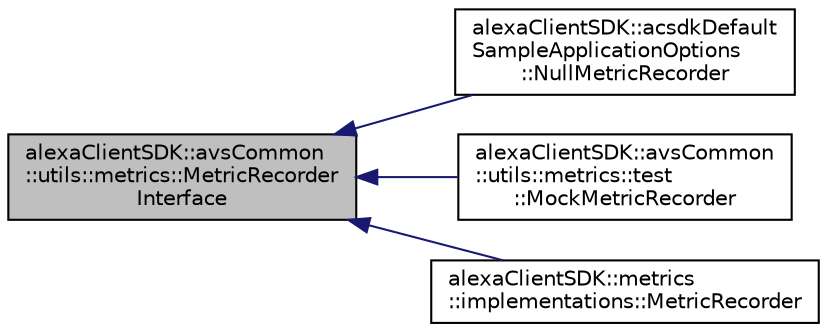 digraph "alexaClientSDK::avsCommon::utils::metrics::MetricRecorderInterface"
{
  edge [fontname="Helvetica",fontsize="10",labelfontname="Helvetica",labelfontsize="10"];
  node [fontname="Helvetica",fontsize="10",shape=record];
  rankdir="LR";
  Node0 [label="alexaClientSDK::avsCommon\l::utils::metrics::MetricRecorder\lInterface",height=0.2,width=0.4,color="black", fillcolor="grey75", style="filled", fontcolor="black"];
  Node0 -> Node1 [dir="back",color="midnightblue",fontsize="10",style="solid",fontname="Helvetica"];
  Node1 [label="alexaClientSDK::acsdkDefault\lSampleApplicationOptions\l::NullMetricRecorder",height=0.2,width=0.4,color="black", fillcolor="white", style="filled",URL="$classalexa_client_s_d_k_1_1acsdk_default_sample_application_options_1_1_null_metric_recorder.html"];
  Node0 -> Node2 [dir="back",color="midnightblue",fontsize="10",style="solid",fontname="Helvetica"];
  Node2 [label="alexaClientSDK::avsCommon\l::utils::metrics::test\l::MockMetricRecorder",height=0.2,width=0.4,color="black", fillcolor="white", style="filled",URL="$classalexa_client_s_d_k_1_1avs_common_1_1utils_1_1metrics_1_1test_1_1_mock_metric_recorder.html"];
  Node0 -> Node3 [dir="back",color="midnightblue",fontsize="10",style="solid",fontname="Helvetica"];
  Node3 [label="alexaClientSDK::metrics\l::implementations::MetricRecorder",height=0.2,width=0.4,color="black", fillcolor="white", style="filled",URL="$classalexa_client_s_d_k_1_1metrics_1_1implementations_1_1_metric_recorder.html"];
}
